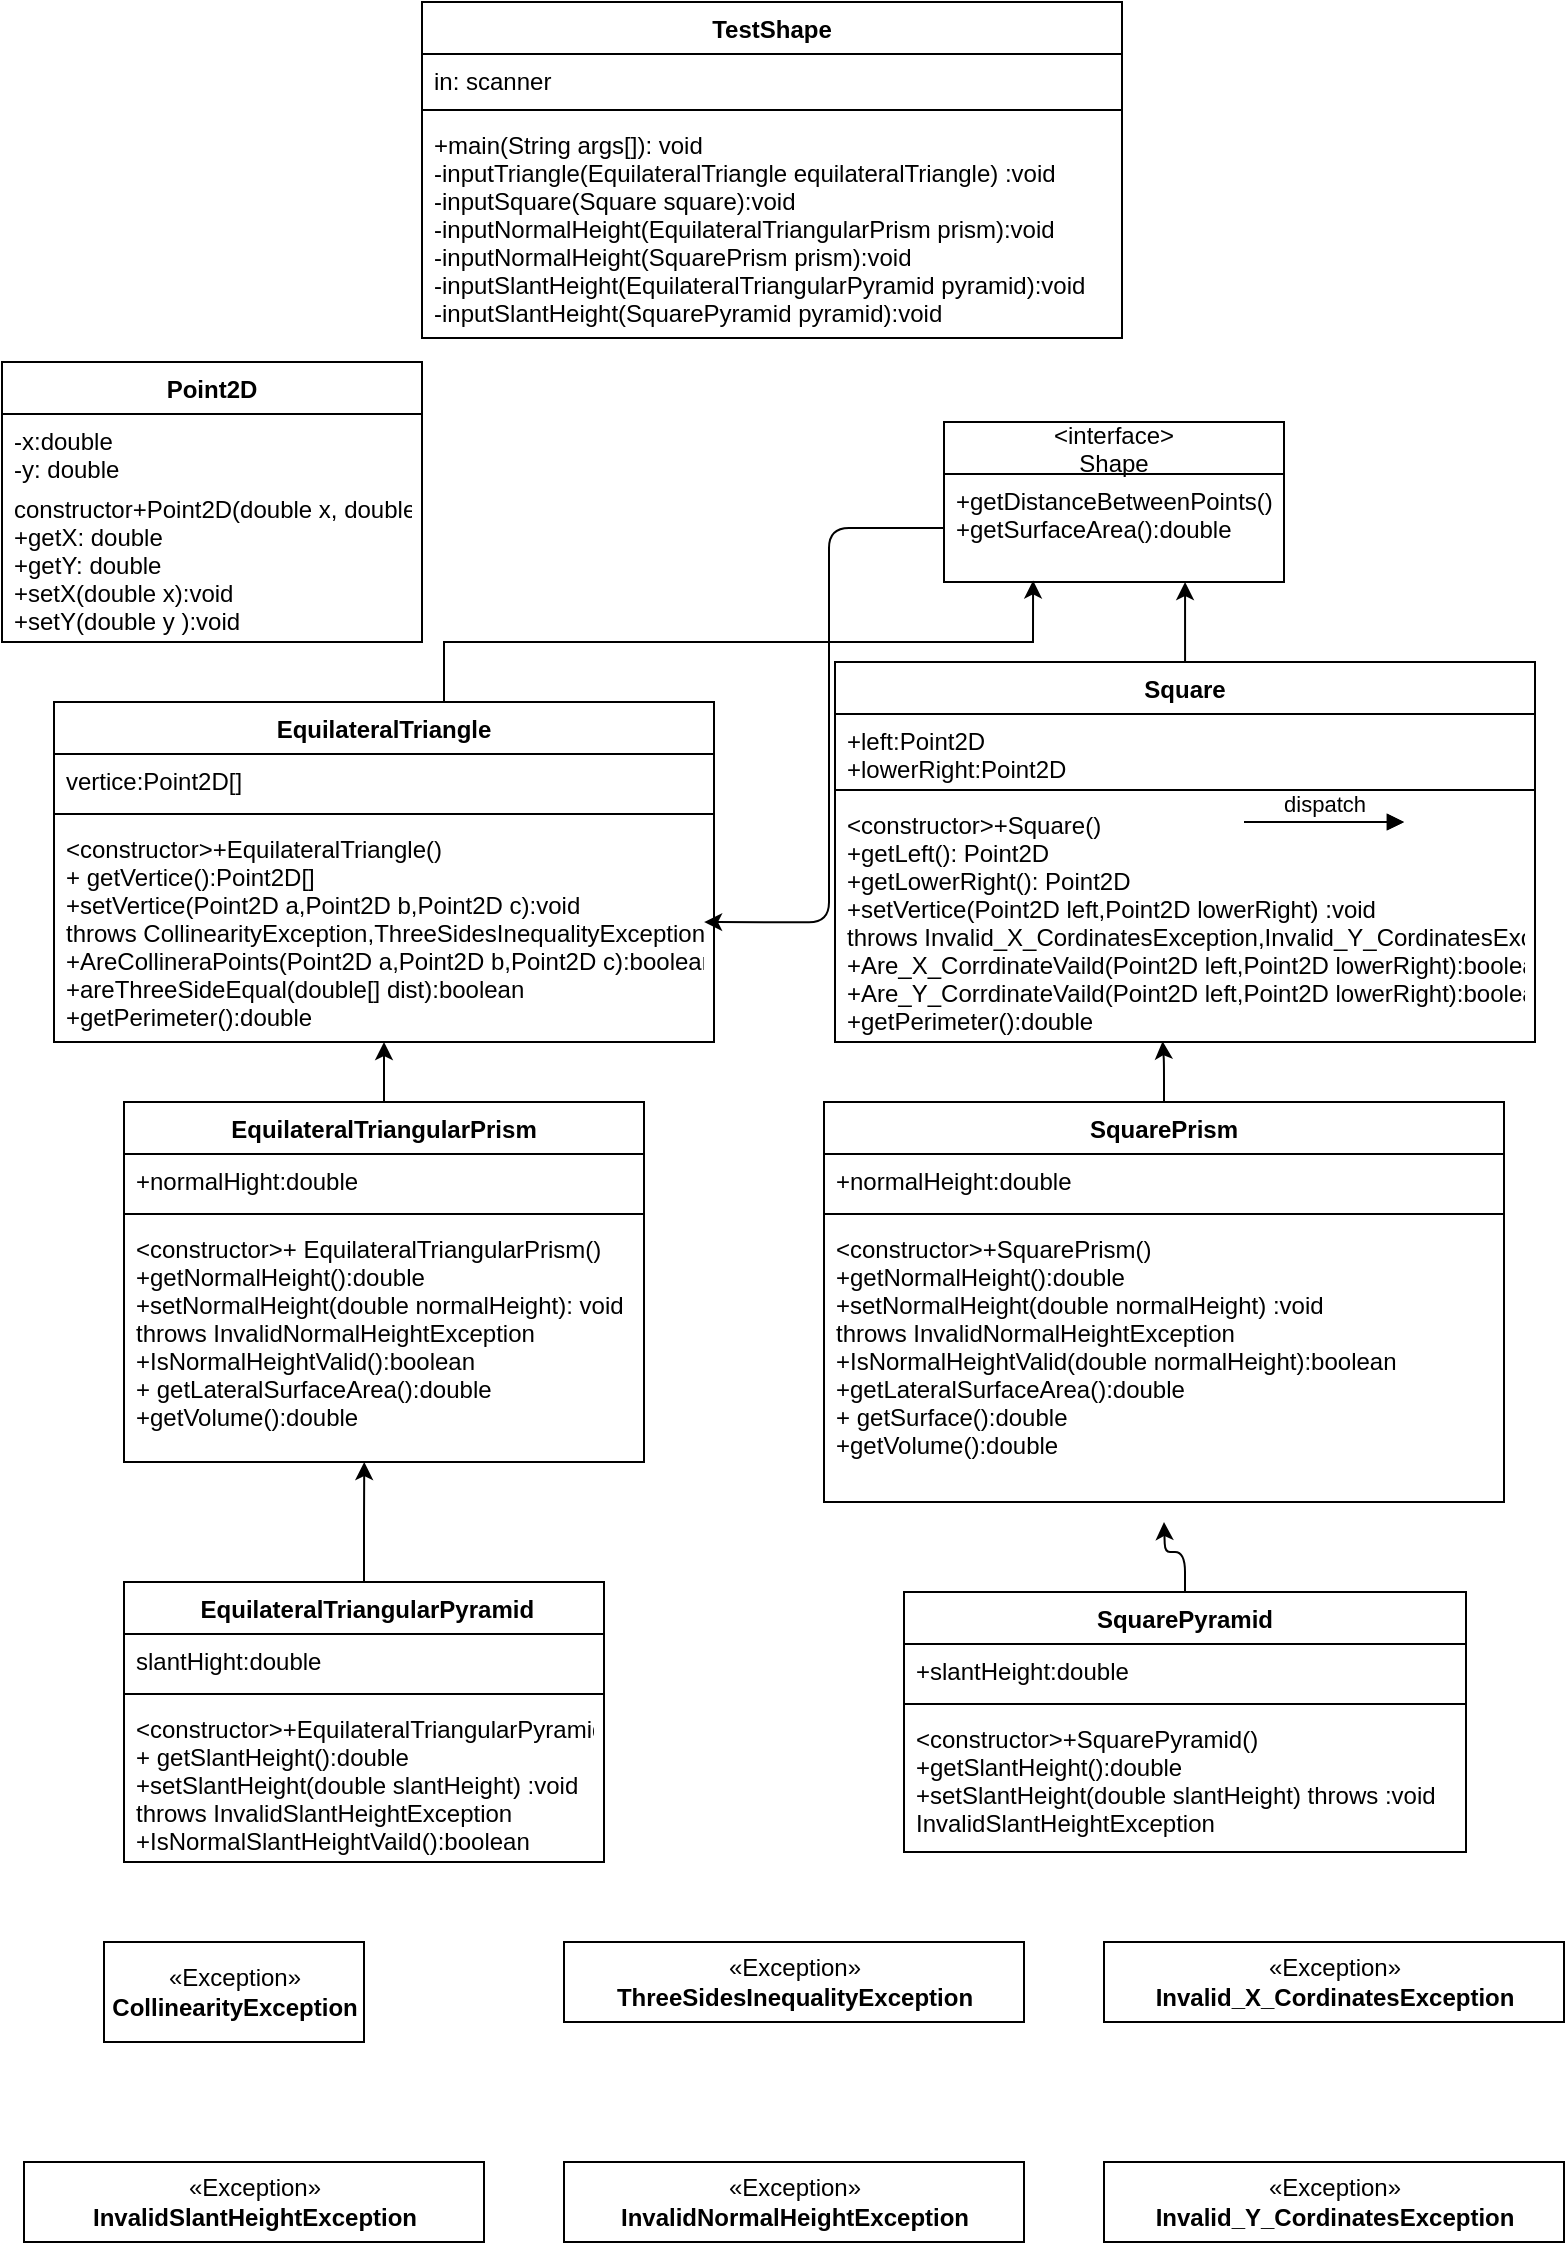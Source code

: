 <mxfile version="14.7.3" type="github">
  <diagram id="C5RBs43oDa-KdzZeNtuy" name="Page-1">
    <mxGraphModel dx="813" dy="454" grid="1" gridSize="10" guides="1" tooltips="1" connect="1" arrows="1" fold="1" page="1" pageScale="1" pageWidth="827" pageHeight="1169" math="0" shadow="0">
      <root>
        <mxCell id="WIyWlLk6GJQsqaUBKTNV-0" />
        <mxCell id="WIyWlLk6GJQsqaUBKTNV-1" parent="WIyWlLk6GJQsqaUBKTNV-0" />
        <mxCell id="0rtbkH3wDljrIdaR5obe-0" value="TestShape" style="swimlane;fontStyle=1;align=center;verticalAlign=top;childLayout=stackLayout;horizontal=1;startSize=26;horizontalStack=0;resizeParent=1;resizeParentMax=0;resizeLast=0;collapsible=1;marginBottom=0;" vertex="1" parent="WIyWlLk6GJQsqaUBKTNV-1">
          <mxGeometry x="239" width="350" height="168" as="geometry">
            <mxRectangle x="40" y="80" width="90" height="26" as="alternateBounds" />
          </mxGeometry>
        </mxCell>
        <mxCell id="0rtbkH3wDljrIdaR5obe-1" value="in: scanner" style="text;strokeColor=none;fillColor=none;align=left;verticalAlign=top;spacingLeft=4;spacingRight=4;overflow=hidden;rotatable=0;points=[[0,0.5],[1,0.5]];portConstraint=eastwest;" vertex="1" parent="0rtbkH3wDljrIdaR5obe-0">
          <mxGeometry y="26" width="350" height="24" as="geometry" />
        </mxCell>
        <mxCell id="0rtbkH3wDljrIdaR5obe-2" value="" style="line;strokeWidth=1;fillColor=none;align=left;verticalAlign=middle;spacingTop=-1;spacingLeft=3;spacingRight=3;rotatable=0;labelPosition=right;points=[];portConstraint=eastwest;" vertex="1" parent="0rtbkH3wDljrIdaR5obe-0">
          <mxGeometry y="50" width="350" height="8" as="geometry" />
        </mxCell>
        <mxCell id="0rtbkH3wDljrIdaR5obe-3" value="+main(String args[]): void&#xa;-inputTriangle(EquilateralTriangle equilateralTriangle) :void&#xa;-inputSquare(Square square):void&#xa;-inputNormalHeight(EquilateralTriangularPrism prism):void&#xa;-inputNormalHeight(SquarePrism prism):void&#xa;-inputSlantHeight(EquilateralTriangularPyramid pyramid):void&#xa;-inputSlantHeight(SquarePyramid pyramid):void&#xa;" style="text;strokeColor=none;fillColor=none;align=left;verticalAlign=top;spacingLeft=4;spacingRight=4;overflow=hidden;rotatable=0;points=[[0,0.5],[1,0.5]];portConstraint=eastwest;" vertex="1" parent="0rtbkH3wDljrIdaR5obe-0">
          <mxGeometry y="58" width="350" height="110" as="geometry" />
        </mxCell>
        <mxCell id="0rtbkH3wDljrIdaR5obe-10" value="Point2D" style="swimlane;fontStyle=1;align=center;verticalAlign=top;childLayout=stackLayout;horizontal=1;startSize=26;horizontalStack=0;resizeParent=1;resizeParentMax=0;resizeLast=0;collapsible=1;marginBottom=0;" vertex="1" parent="WIyWlLk6GJQsqaUBKTNV-1">
          <mxGeometry x="29" y="180" width="210" height="140" as="geometry">
            <mxRectangle x="480" y="67" width="80" height="26" as="alternateBounds" />
          </mxGeometry>
        </mxCell>
        <mxCell id="0rtbkH3wDljrIdaR5obe-11" value="-x:double&#xa;-y: double" style="text;strokeColor=none;fillColor=none;align=left;verticalAlign=top;spacingLeft=4;spacingRight=4;overflow=hidden;rotatable=0;points=[[0,0.5],[1,0.5]];portConstraint=eastwest;" vertex="1" parent="0rtbkH3wDljrIdaR5obe-10">
          <mxGeometry y="26" width="210" height="34" as="geometry" />
        </mxCell>
        <mxCell id="0rtbkH3wDljrIdaR5obe-13" value="constructor+Point2D(double x, double y)&#xa;+getX: double&#xa;+getY: double&#xa;+setX(double x):void&#xa;+setY(double y ):void" style="text;strokeColor=none;fillColor=none;align=left;verticalAlign=top;spacingLeft=4;spacingRight=4;overflow=hidden;rotatable=0;points=[[0,0.5],[1,0.5]];portConstraint=eastwest;" vertex="1" parent="0rtbkH3wDljrIdaR5obe-10">
          <mxGeometry y="60" width="210" height="80" as="geometry" />
        </mxCell>
        <mxCell id="0rtbkH3wDljrIdaR5obe-19" value="&lt;interface&gt;&#xa;Shape" style="swimlane;fontStyle=0;childLayout=stackLayout;horizontal=1;startSize=26;fillColor=none;horizontalStack=0;resizeParent=1;resizeParentMax=0;resizeLast=0;collapsible=1;marginBottom=0;" vertex="1" parent="WIyWlLk6GJQsqaUBKTNV-1">
          <mxGeometry x="500" y="210" width="170" height="80" as="geometry">
            <mxRectangle x="680" y="60" width="90" height="30" as="alternateBounds" />
          </mxGeometry>
        </mxCell>
        <mxCell id="0rtbkH3wDljrIdaR5obe-20" value="+getDistanceBetweenPoints():double[]&#xa;+getSurfaceArea():double&#xa;" style="text;strokeColor=none;fillColor=none;align=left;verticalAlign=top;spacingLeft=4;spacingRight=4;overflow=hidden;rotatable=0;points=[[0,0.5],[1,0.5]];portConstraint=eastwest;" vertex="1" parent="0rtbkH3wDljrIdaR5obe-19">
          <mxGeometry y="26" width="170" height="54" as="geometry" />
        </mxCell>
        <mxCell id="0rtbkH3wDljrIdaR5obe-80" style="edgeStyle=orthogonalEdgeStyle;rounded=0;orthogonalLoop=1;jettySize=auto;html=1;entryX=0.262;entryY=0.986;entryDx=0;entryDy=0;entryPerimeter=0;" edge="1" parent="WIyWlLk6GJQsqaUBKTNV-1" source="0rtbkH3wDljrIdaR5obe-23" target="0rtbkH3wDljrIdaR5obe-20">
          <mxGeometry relative="1" as="geometry">
            <mxPoint x="550" y="300" as="targetPoint" />
            <Array as="points">
              <mxPoint x="250" y="320" />
              <mxPoint x="545" y="320" />
            </Array>
          </mxGeometry>
        </mxCell>
        <mxCell id="0rtbkH3wDljrIdaR5obe-23" value="EquilateralTriangle&#xa;" style="swimlane;fontStyle=1;align=center;verticalAlign=top;childLayout=stackLayout;horizontal=1;startSize=26;horizontalStack=0;resizeParent=1;resizeParentMax=0;resizeLast=0;collapsible=1;marginBottom=0;" vertex="1" parent="WIyWlLk6GJQsqaUBKTNV-1">
          <mxGeometry x="55" y="350" width="330" height="170" as="geometry">
            <mxRectangle x="340" y="82" width="140" height="26" as="alternateBounds" />
          </mxGeometry>
        </mxCell>
        <mxCell id="0rtbkH3wDljrIdaR5obe-24" value="vertice:Point2D[]" style="text;strokeColor=none;fillColor=none;align=left;verticalAlign=top;spacingLeft=4;spacingRight=4;overflow=hidden;rotatable=0;points=[[0,0.5],[1,0.5]];portConstraint=eastwest;" vertex="1" parent="0rtbkH3wDljrIdaR5obe-23">
          <mxGeometry y="26" width="330" height="26" as="geometry" />
        </mxCell>
        <mxCell id="0rtbkH3wDljrIdaR5obe-25" value="" style="line;strokeWidth=1;fillColor=none;align=left;verticalAlign=middle;spacingTop=-1;spacingLeft=3;spacingRight=3;rotatable=0;labelPosition=right;points=[];portConstraint=eastwest;" vertex="1" parent="0rtbkH3wDljrIdaR5obe-23">
          <mxGeometry y="52" width="330" height="8" as="geometry" />
        </mxCell>
        <mxCell id="0rtbkH3wDljrIdaR5obe-26" value="&lt;constructor&gt;+EquilateralTriangle()&#xa;+ getVertice():Point2D[]&#xa;+setVertice(Point2D a,Point2D b,Point2D c):void &#xa;throws CollinearityException,ThreeSidesInequalityException&#xa;+AreCollineraPoints(Point2D a,Point2D b,Point2D c):boolean&#xa;+areThreeSideEqual(double[] dist):boolean&#xa;+getPerimeter():double" style="text;strokeColor=none;fillColor=none;align=left;verticalAlign=top;spacingLeft=4;spacingRight=4;overflow=hidden;rotatable=0;points=[[0,0.5],[1,0.5]];portConstraint=eastwest;" vertex="1" parent="0rtbkH3wDljrIdaR5obe-23">
          <mxGeometry y="60" width="330" height="110" as="geometry" />
        </mxCell>
        <mxCell id="0rtbkH3wDljrIdaR5obe-71" style="edgeStyle=orthogonalEdgeStyle;rounded=0;orthogonalLoop=1;jettySize=auto;html=1;exitX=0.5;exitY=0;exitDx=0;exitDy=0;entryX=0.5;entryY=1;entryDx=0;entryDy=0;entryPerimeter=0;" edge="1" parent="WIyWlLk6GJQsqaUBKTNV-1" source="0rtbkH3wDljrIdaR5obe-29" target="0rtbkH3wDljrIdaR5obe-26">
          <mxGeometry relative="1" as="geometry" />
        </mxCell>
        <mxCell id="0rtbkH3wDljrIdaR5obe-29" value="EquilateralTriangularPrism" style="swimlane;fontStyle=1;align=center;verticalAlign=top;childLayout=stackLayout;horizontal=1;startSize=26;horizontalStack=0;resizeParent=1;resizeParentMax=0;resizeLast=0;collapsible=1;marginBottom=0;" vertex="1" parent="WIyWlLk6GJQsqaUBKTNV-1">
          <mxGeometry x="90" y="550" width="260" height="180" as="geometry">
            <mxRectangle x="140" y="120" width="190" height="26" as="alternateBounds" />
          </mxGeometry>
        </mxCell>
        <mxCell id="0rtbkH3wDljrIdaR5obe-30" value="+normalHight:double" style="text;strokeColor=none;fillColor=none;align=left;verticalAlign=top;spacingLeft=4;spacingRight=4;overflow=hidden;rotatable=0;points=[[0,0.5],[1,0.5]];portConstraint=eastwest;" vertex="1" parent="0rtbkH3wDljrIdaR5obe-29">
          <mxGeometry y="26" width="260" height="26" as="geometry" />
        </mxCell>
        <mxCell id="0rtbkH3wDljrIdaR5obe-31" value="" style="line;strokeWidth=1;fillColor=none;align=left;verticalAlign=middle;spacingTop=-1;spacingLeft=3;spacingRight=3;rotatable=0;labelPosition=right;points=[];portConstraint=eastwest;" vertex="1" parent="0rtbkH3wDljrIdaR5obe-29">
          <mxGeometry y="52" width="260" height="8" as="geometry" />
        </mxCell>
        <mxCell id="0rtbkH3wDljrIdaR5obe-32" value="&lt;constructor&gt;+ EquilateralTriangularPrism()&#xa;+getNormalHeight():double&#xa;+setNormalHeight(double normalHeight): void &#xa;	throws InvalidNormalHeightException&#xa;+IsNormalHeightValid():boolean&#xa;+ getLateralSurfaceArea():double&#xa;+getVolume():double" style="text;strokeColor=none;fillColor=none;align=left;verticalAlign=top;spacingLeft=4;spacingRight=4;overflow=hidden;rotatable=0;points=[[0,0.5],[1,0.5]];portConstraint=eastwest;" vertex="1" parent="0rtbkH3wDljrIdaR5obe-29">
          <mxGeometry y="60" width="260" height="120" as="geometry" />
        </mxCell>
        <mxCell id="0rtbkH3wDljrIdaR5obe-76" style="edgeStyle=orthogonalEdgeStyle;rounded=0;orthogonalLoop=1;jettySize=auto;html=1;entryX=0.462;entryY=1;entryDx=0;entryDy=0;entryPerimeter=0;" edge="1" parent="WIyWlLk6GJQsqaUBKTNV-1" source="0rtbkH3wDljrIdaR5obe-33" target="0rtbkH3wDljrIdaR5obe-32">
          <mxGeometry relative="1" as="geometry" />
        </mxCell>
        <mxCell id="0rtbkH3wDljrIdaR5obe-33" value=" EquilateralTriangularPyramid" style="swimlane;fontStyle=1;align=center;verticalAlign=top;childLayout=stackLayout;horizontal=1;startSize=26;horizontalStack=0;resizeParent=1;resizeParentMax=0;resizeLast=0;collapsible=1;marginBottom=0;" vertex="1" parent="WIyWlLk6GJQsqaUBKTNV-1">
          <mxGeometry x="90" y="790" width="240" height="140" as="geometry">
            <mxRectangle x="80" y="640" width="200" height="26" as="alternateBounds" />
          </mxGeometry>
        </mxCell>
        <mxCell id="0rtbkH3wDljrIdaR5obe-34" value="slantHight:double" style="text;strokeColor=none;fillColor=none;align=left;verticalAlign=top;spacingLeft=4;spacingRight=4;overflow=hidden;rotatable=0;points=[[0,0.5],[1,0.5]];portConstraint=eastwest;" vertex="1" parent="0rtbkH3wDljrIdaR5obe-33">
          <mxGeometry y="26" width="240" height="26" as="geometry" />
        </mxCell>
        <mxCell id="0rtbkH3wDljrIdaR5obe-35" value="" style="line;strokeWidth=1;fillColor=none;align=left;verticalAlign=middle;spacingTop=-1;spacingLeft=3;spacingRight=3;rotatable=0;labelPosition=right;points=[];portConstraint=eastwest;" vertex="1" parent="0rtbkH3wDljrIdaR5obe-33">
          <mxGeometry y="52" width="240" height="8" as="geometry" />
        </mxCell>
        <mxCell id="0rtbkH3wDljrIdaR5obe-36" value="&lt;constructor&gt;+EquilateralTriangularPyramid()&#xa;+ getSlantHeight():double&#xa;+setSlantHeight(double slantHeight) :void&#xa;	throws InvalidSlantHeightException&#xa;+IsNormalSlantHeightVaild():boolean" style="text;strokeColor=none;fillColor=none;align=left;verticalAlign=top;spacingLeft=4;spacingRight=4;overflow=hidden;rotatable=0;points=[[0,0.5],[1,0.5]];portConstraint=eastwest;" vertex="1" parent="0rtbkH3wDljrIdaR5obe-33">
          <mxGeometry y="60" width="240" height="80" as="geometry" />
        </mxCell>
        <mxCell id="0rtbkH3wDljrIdaR5obe-81" style="edgeStyle=orthogonalEdgeStyle;rounded=0;orthogonalLoop=1;jettySize=auto;html=1;entryX=0.709;entryY=1;entryDx=0;entryDy=0;entryPerimeter=0;" edge="1" parent="WIyWlLk6GJQsqaUBKTNV-1" source="0rtbkH3wDljrIdaR5obe-37" target="0rtbkH3wDljrIdaR5obe-20">
          <mxGeometry relative="1" as="geometry" />
        </mxCell>
        <mxCell id="0rtbkH3wDljrIdaR5obe-37" value="Square" style="swimlane;fontStyle=1;align=center;verticalAlign=top;childLayout=stackLayout;horizontal=1;startSize=26;horizontalStack=0;resizeParent=1;resizeParentMax=0;resizeLast=0;collapsible=1;marginBottom=0;" vertex="1" parent="WIyWlLk6GJQsqaUBKTNV-1">
          <mxGeometry x="445.5" y="330" width="350" height="190" as="geometry">
            <mxRectangle x="595" y="240" width="70" height="26" as="alternateBounds" />
          </mxGeometry>
        </mxCell>
        <mxCell id="0rtbkH3wDljrIdaR5obe-38" value="+left:Point2D&#xa;+lowerRight:Point2D" style="text;strokeColor=none;fillColor=none;align=left;verticalAlign=top;spacingLeft=4;spacingRight=4;overflow=hidden;rotatable=0;points=[[0,0.5],[1,0.5]];portConstraint=eastwest;" vertex="1" parent="0rtbkH3wDljrIdaR5obe-37">
          <mxGeometry y="26" width="350" height="34" as="geometry" />
        </mxCell>
        <mxCell id="0rtbkH3wDljrIdaR5obe-39" value="" style="line;strokeWidth=1;fillColor=none;align=left;verticalAlign=middle;spacingTop=-1;spacingLeft=3;spacingRight=3;rotatable=0;labelPosition=right;points=[];portConstraint=eastwest;" vertex="1" parent="0rtbkH3wDljrIdaR5obe-37">
          <mxGeometry y="60" width="350" height="8" as="geometry" />
        </mxCell>
        <mxCell id="0rtbkH3wDljrIdaR5obe-40" value="&lt;constructor&gt;+Square()&#xa;+getLeft(): Point2D&#xa;+getLowerRight(): Point2D&#xa;+setVertice(Point2D left,Point2D lowerRight) :void&#xa;	throws Invalid_X_CordinatesException,Invalid_Y_CordinatesException&#xa;+Are_X_CorrdinateVaild(Point2D left,Point2D lowerRight):boolean&#xa;+Are_Y_CorrdinateVaild(Point2D left,Point2D lowerRight):boolean&#xa;+getPerimeter():double&#xa;" style="text;strokeColor=none;fillColor=none;align=left;verticalAlign=top;spacingLeft=4;spacingRight=4;overflow=hidden;rotatable=0;points=[[0,0.5],[1,0.5]];portConstraint=eastwest;" vertex="1" parent="0rtbkH3wDljrIdaR5obe-37">
          <mxGeometry y="68" width="350" height="122" as="geometry" />
        </mxCell>
        <mxCell id="0rtbkH3wDljrIdaR5obe-84" style="edgeStyle=orthogonalEdgeStyle;rounded=1;orthogonalLoop=1;jettySize=auto;html=1;entryX=0.468;entryY=0.997;entryDx=0;entryDy=0;entryPerimeter=0;" edge="1" parent="WIyWlLk6GJQsqaUBKTNV-1" source="0rtbkH3wDljrIdaR5obe-42" target="0rtbkH3wDljrIdaR5obe-40">
          <mxGeometry relative="1" as="geometry" />
        </mxCell>
        <mxCell id="0rtbkH3wDljrIdaR5obe-42" value="SquarePrism" style="swimlane;fontStyle=1;align=center;verticalAlign=top;childLayout=stackLayout;horizontal=1;startSize=26;horizontalStack=0;resizeParent=1;resizeParentMax=0;resizeLast=0;collapsible=1;marginBottom=0;" vertex="1" parent="WIyWlLk6GJQsqaUBKTNV-1">
          <mxGeometry x="440" y="550" width="340" height="200" as="geometry">
            <mxRectangle x="610" y="370" width="110" height="26" as="alternateBounds" />
          </mxGeometry>
        </mxCell>
        <mxCell id="0rtbkH3wDljrIdaR5obe-43" value="+normalHeight:double" style="text;strokeColor=none;fillColor=none;align=left;verticalAlign=top;spacingLeft=4;spacingRight=4;overflow=hidden;rotatable=0;points=[[0,0.5],[1,0.5]];portConstraint=eastwest;" vertex="1" parent="0rtbkH3wDljrIdaR5obe-42">
          <mxGeometry y="26" width="340" height="26" as="geometry" />
        </mxCell>
        <mxCell id="0rtbkH3wDljrIdaR5obe-44" value="" style="line;strokeWidth=1;fillColor=none;align=left;verticalAlign=middle;spacingTop=-1;spacingLeft=3;spacingRight=3;rotatable=0;labelPosition=right;points=[];portConstraint=eastwest;" vertex="1" parent="0rtbkH3wDljrIdaR5obe-42">
          <mxGeometry y="52" width="340" height="8" as="geometry" />
        </mxCell>
        <mxCell id="0rtbkH3wDljrIdaR5obe-45" value="&lt;constructor&gt;+SquarePrism()&#xa;+getNormalHeight():double&#xa;+setNormalHeight(double normalHeight) :void&#xa;	throws InvalidNormalHeightException&#xa;+IsNormalHeightValid(double normalHeight):boolean&#xa;+getLateralSurfaceArea():double&#xa;+ getSurface():double&#xa;+getVolume():double" style="text;strokeColor=none;fillColor=none;align=left;verticalAlign=top;spacingLeft=4;spacingRight=4;overflow=hidden;rotatable=0;points=[[0,0.5],[1,0.5]];portConstraint=eastwest;" vertex="1" parent="0rtbkH3wDljrIdaR5obe-42">
          <mxGeometry y="60" width="340" height="140" as="geometry" />
        </mxCell>
        <mxCell id="0rtbkH3wDljrIdaR5obe-86" style="edgeStyle=orthogonalEdgeStyle;rounded=1;orthogonalLoop=1;jettySize=auto;html=1;" edge="1" parent="WIyWlLk6GJQsqaUBKTNV-1" source="0rtbkH3wDljrIdaR5obe-46">
          <mxGeometry relative="1" as="geometry">
            <mxPoint x="610" y="760" as="targetPoint" />
          </mxGeometry>
        </mxCell>
        <mxCell id="0rtbkH3wDljrIdaR5obe-46" value="SquarePyramid" style="swimlane;fontStyle=1;align=center;verticalAlign=top;childLayout=stackLayout;horizontal=1;startSize=26;horizontalStack=0;resizeParent=1;resizeParentMax=0;resizeLast=0;collapsible=1;marginBottom=0;" vertex="1" parent="WIyWlLk6GJQsqaUBKTNV-1">
          <mxGeometry x="480" y="795" width="281" height="130" as="geometry" />
        </mxCell>
        <mxCell id="0rtbkH3wDljrIdaR5obe-47" value="+slantHeight:double" style="text;strokeColor=none;fillColor=none;align=left;verticalAlign=top;spacingLeft=4;spacingRight=4;overflow=hidden;rotatable=0;points=[[0,0.5],[1,0.5]];portConstraint=eastwest;" vertex="1" parent="0rtbkH3wDljrIdaR5obe-46">
          <mxGeometry y="26" width="281" height="26" as="geometry" />
        </mxCell>
        <mxCell id="0rtbkH3wDljrIdaR5obe-48" value="" style="line;strokeWidth=1;fillColor=none;align=left;verticalAlign=middle;spacingTop=-1;spacingLeft=3;spacingRight=3;rotatable=0;labelPosition=right;points=[];portConstraint=eastwest;" vertex="1" parent="0rtbkH3wDljrIdaR5obe-46">
          <mxGeometry y="52" width="281" height="8" as="geometry" />
        </mxCell>
        <mxCell id="0rtbkH3wDljrIdaR5obe-49" value="&lt;constructor&gt;+SquarePyramid()&#xa;+getSlantHeight():double&#xa;+setSlantHeight(double slantHeight) throws :void&#xa;	InvalidSlantHeightException" style="text;strokeColor=none;fillColor=none;align=left;verticalAlign=top;spacingLeft=4;spacingRight=4;overflow=hidden;rotatable=0;points=[[0,0.5],[1,0.5]];portConstraint=eastwest;" vertex="1" parent="0rtbkH3wDljrIdaR5obe-46">
          <mxGeometry y="60" width="281" height="70" as="geometry" />
        </mxCell>
        <mxCell id="0rtbkH3wDljrIdaR5obe-60" value="«Exception»&lt;br&gt;&lt;b&gt;Invalid_X_CordinatesException&lt;/b&gt;" style="html=1;" vertex="1" parent="WIyWlLk6GJQsqaUBKTNV-1">
          <mxGeometry x="580" y="970" width="230" height="40" as="geometry" />
        </mxCell>
        <mxCell id="0rtbkH3wDljrIdaR5obe-61" value="«Exception»&lt;br&gt;&lt;b&gt;CollinearityException&lt;/b&gt;" style="html=1;" vertex="1" parent="WIyWlLk6GJQsqaUBKTNV-1">
          <mxGeometry x="80" y="970" width="130" height="50" as="geometry" />
        </mxCell>
        <mxCell id="0rtbkH3wDljrIdaR5obe-62" value="«Exception»&lt;br&gt;&lt;b&gt;Invalid_Y_CordinatesException&lt;/b&gt;" style="html=1;" vertex="1" parent="WIyWlLk6GJQsqaUBKTNV-1">
          <mxGeometry x="580" y="1080" width="230" height="40" as="geometry" />
        </mxCell>
        <mxCell id="0rtbkH3wDljrIdaR5obe-63" value="«Exception»&lt;br&gt;&lt;b&gt;InvalidNormalHeightException&lt;/b&gt;" style="html=1;" vertex="1" parent="WIyWlLk6GJQsqaUBKTNV-1">
          <mxGeometry x="310" y="1080" width="230" height="40" as="geometry" />
        </mxCell>
        <mxCell id="0rtbkH3wDljrIdaR5obe-64" value="«Exception»&lt;br&gt;&lt;b&gt;InvalidSlantHeightException&lt;/b&gt;" style="html=1;" vertex="1" parent="WIyWlLk6GJQsqaUBKTNV-1">
          <mxGeometry x="40" y="1080" width="230" height="40" as="geometry" />
        </mxCell>
        <mxCell id="0rtbkH3wDljrIdaR5obe-65" value="«Exception»&lt;br&gt;&lt;b&gt;ThreeSidesInequalityException&lt;/b&gt;" style="html=1;" vertex="1" parent="WIyWlLk6GJQsqaUBKTNV-1">
          <mxGeometry x="310" y="970" width="230" height="40" as="geometry" />
        </mxCell>
        <mxCell id="0rtbkH3wDljrIdaR5obe-68" value="dispatch" style="html=1;verticalAlign=bottom;endArrow=block;" edge="1" parent="WIyWlLk6GJQsqaUBKTNV-1">
          <mxGeometry width="80" relative="1" as="geometry">
            <mxPoint x="650" y="410" as="sourcePoint" />
            <mxPoint x="730" y="410" as="targetPoint" />
          </mxGeometry>
        </mxCell>
        <mxCell id="0rtbkH3wDljrIdaR5obe-70" value="dispatch" style="html=1;verticalAlign=bottom;endArrow=block;" edge="1" parent="WIyWlLk6GJQsqaUBKTNV-1">
          <mxGeometry width="80" relative="1" as="geometry">
            <mxPoint x="650" y="410" as="sourcePoint" />
            <mxPoint x="730" y="410" as="targetPoint" />
          </mxGeometry>
        </mxCell>
        <mxCell id="0rtbkH3wDljrIdaR5obe-83" style="edgeStyle=orthogonalEdgeStyle;rounded=1;orthogonalLoop=1;jettySize=auto;html=1;exitX=0;exitY=0.5;exitDx=0;exitDy=0;entryX=0.985;entryY=0.455;entryDx=0;entryDy=0;entryPerimeter=0;" edge="1" parent="WIyWlLk6GJQsqaUBKTNV-1" source="0rtbkH3wDljrIdaR5obe-20" target="0rtbkH3wDljrIdaR5obe-26">
          <mxGeometry relative="1" as="geometry" />
        </mxCell>
      </root>
    </mxGraphModel>
  </diagram>
</mxfile>
